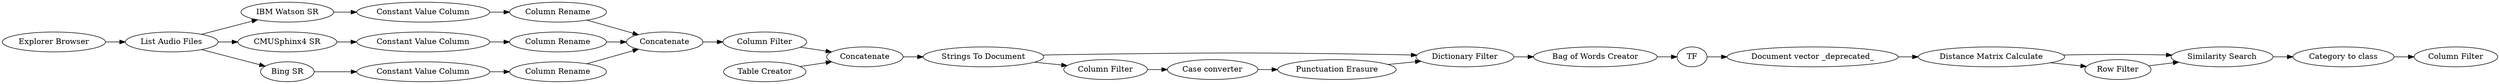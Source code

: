 digraph {
	53 -> 54
	14 -> 17
	30 -> 56
	15 -> 18
	54 -> 57
	57 -> 58
	25 -> 22
	17 -> 20
	56 -> 37
	5 -> 15
	26 -> 27
	27 -> 30
	37 -> 43
	18 -> 61
	20 -> 61
	7 -> 14
	13 -> 16
	7 -> 13
	61 -> 24
	19 -> 61
	24 -> 25
	22 -> 26
	55 -> 54
	7 -> 5
	52 -> 53
	16 -> 19
	43 -> 52
	59 -> 7
	23 -> 25
	53 -> 55
	22 -> 56
	27 [label="Case converter"]
	57 [label="Category to class"]
	55 [label="Row Filter"]
	7 [label="List Audio Files"]
	18 [label="Column Rename"]
	26 [label="Column Filter"]
	58 [label="Column Filter"]
	17 [label="Constant Value Column"]
	19 [label="Column Rename"]
	24 [label="Column Filter"]
	56 [label="Dictionary Filter"]
	15 [label="Constant Value Column"]
	25 [label=Concatenate]
	54 [label="Similarity Search"]
	59 [label="Explorer Browser"]
	16 [label="Constant Value Column"]
	22 [label="Strings To Document"]
	53 [label="Distance Matrix Calculate"]
	23 [label="Table Creator"]
	61 [label=Concatenate]
	14 [label="IBM Watson SR"]
	5 [label="CMUSphinx4 SR"]
	13 [label="Bing SR"]
	20 [label="Column Rename"]
	43 [label=TF]
	52 [label="Document vector _deprecated_"]
	30 [label="Punctuation Erasure"]
	37 [label="Bag of Words Creator"]
	rankdir=LR
}
